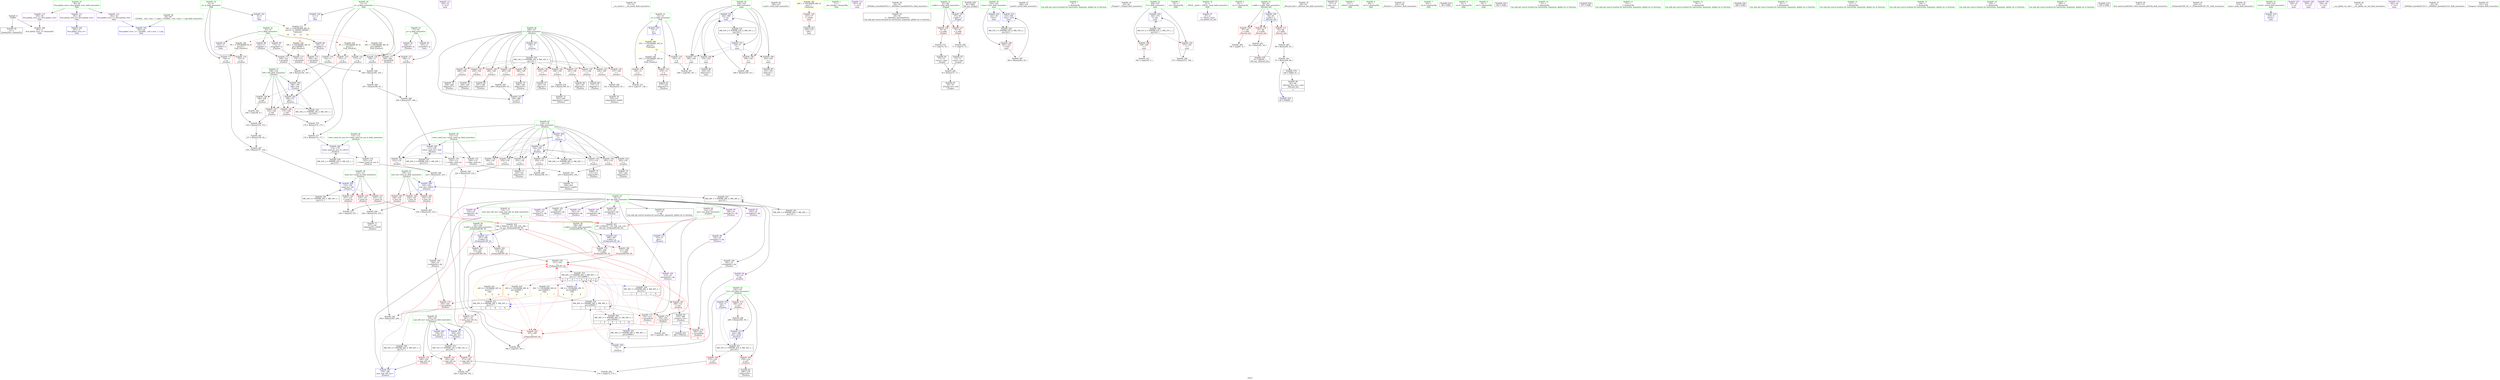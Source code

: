 digraph "SVFG" {
	label="SVFG";

	Node0x559292beba50 [shape=record,color=grey,label="{NodeID: 0\nNullPtr}"];
	Node0x559292beba50 -> Node0x559292c017e0[style=solid];
	Node0x559292beba50 -> Node0x559292c03ab0[style=solid];
	Node0x559292c10680 [shape=record,color=grey,label="{NodeID: 277\n178 = Binary(176, 177, )\n}"];
	Node0x559292c10680 -> Node0x559292c04300[style=solid];
	Node0x559292c038b0 [shape=record,color=blue,label="{NodeID: 194\n391\<--37\nllvm.global_ctors_0\<--\nGlob }"];
	Node0x559292c00200 [shape=record,color=purple,label="{NodeID: 111\n356\<--32\n\<--.str.4\nmain\n}"];
	Node0x559292bfec50 [shape=record,color=green,label="{NodeID: 28\n51\<--52\n__cxa_atexit\<--__cxa_atexit_field_insensitive\n}"];
	Node0x559292c13080 [shape=record,color=grey,label="{NodeID: 305\n186 = cmp(184, 185, )\n}"];
	Node0x559292c0beb0 [shape=record,color=blue,label="{NodeID: 222\n324\<--360\ni\<--inc\nmain\n}"];
	Node0x559292c0beb0 -> Node0x559292c09110[style=dashed];
	Node0x559292c0beb0 -> Node0x559292c091e0[style=dashed];
	Node0x559292c0beb0 -> Node0x559292c092b0[style=dashed];
	Node0x559292c0beb0 -> Node0x559292c09380[style=dashed];
	Node0x559292c0beb0 -> Node0x559292c0beb0[style=dashed];
	Node0x559292c0beb0 -> Node0x559292c23ac0[style=dashed];
	Node0x559292c06a10 [shape=record,color=red,label="{NodeID: 139\n188\<--106\n\<--i\n_Z5solvev\n}"];
	Node0x559292c06a10 -> Node0x559292c02160[style=solid];
	Node0x559292c014e0 [shape=record,color=green,label="{NodeID: 56\n336\<--337\nscanf\<--scanf_field_insensitive\n}"];
	Node0x559292c2f5e0 [shape=record,color=yellow,style=double,label="{NodeID: 416\n38V_6 = CSCHI(MR_38V_4)\npts\{220000 \}\nCS[]|{<s0>6|<s1>6|<s2>6}}"];
	Node0x559292c2f5e0:s0 -> Node0x559292c08dd0[style=dashed,color=red];
	Node0x559292c2f5e0:s1 -> Node0x559292c0bb70[style=dashed,color=red];
	Node0x559292c2f5e0:s2 -> Node0x559292c1fe90[style=dashed,color=red];
	Node0x559292c244c0 [shape=record,color=black,label="{NodeID: 333\nMR_12V_3 = PHI(MR_12V_4, MR_12V_2, )\npts\{105 \}\n}"];
	Node0x559292c244c0 -> Node0x559292c06460[style=dashed];
	Node0x559292c244c0 -> Node0x559292c06530[style=dashed];
	Node0x559292c244c0 -> Node0x559292c06600[style=dashed];
	Node0x559292c244c0 -> Node0x559292c0b5c0[style=dashed];
	Node0x559292c080d0 [shape=record,color=red,label="{NodeID: 167\n289\<--122\n\<--ans\n_Z5solvev\n}"];
	Node0x559292c080d0 -> Node0x559292c02bf0[style=solid];
	Node0x559292c02cc0 [shape=record,color=black,label="{NodeID: 84\n330\<--327\ncall\<--\nmain\n}"];
	Node0x559292bec0a0 [shape=record,color=green,label="{NodeID: 1\n7\<--1\n__dso_handle\<--dummyObj\nGlob }"];
	Node0x559292c10800 [shape=record,color=grey,label="{NodeID: 278\n200 = Binary(199, 93, )\n}"];
	Node0x559292c10800 -> Node0x559292c02300[style=solid];
	Node0x559292c039b0 [shape=record,color=blue,label="{NodeID: 195\n392\<--38\nllvm.global_ctors_1\<--_GLOBAL__sub_I_isea_1_1.cpp\nGlob }"];
	Node0x559292c002d0 [shape=record,color=purple,label="{NodeID: 112\n367\<--34\n\<--.str.5\nmain\n}"];
	Node0x559292bfed50 [shape=record,color=green,label="{NodeID: 29\n50\<--56\n_ZNSt8ios_base4InitD1Ev\<--_ZNSt8ios_base4InitD1Ev_field_insensitive\n}"];
	Node0x559292bfed50 -> Node0x559292c01ab0[style=solid];
	Node0x559292c13200 [shape=record,color=grey,label="{NodeID: 306\n71 = cmp(70, 72, )\n}"];
	Node0x559292c13200 -> Node0x559292c01bb0[style=solid];
	Node0x559292c0bf80 [shape=record,color=blue,label="{NodeID: 223\n322\<--364\nCase\<--inc8\nmain\n}"];
	Node0x559292c0bf80 -> Node0x559292c235c0[style=dashed];
	Node0x559292c06ae0 [shape=record,color=red,label="{NodeID: 140\n199\<--106\n\<--i\n_Z5solvev\n}"];
	Node0x559292c06ae0 -> Node0x559292c10800[style=solid];
	Node0x559292c015e0 [shape=record,color=green,label="{NodeID: 57\n369\<--370\nprintf\<--printf_field_insensitive\n}"];
	Node0x559292c2f740 [shape=record,color=yellow,style=double,label="{NodeID: 417\n38V_8 = CSCHI(MR_38V_7)\npts\{220000 \}\nCS[]|{<s0>8|<s1>8|<s2>8}}"];
	Node0x559292c2f740:s0 -> Node0x559292c08dd0[style=dashed,color=red];
	Node0x559292c2f740:s1 -> Node0x559292c0bb70[style=dashed,color=red];
	Node0x559292c2f740:s2 -> Node0x559292c1fe90[style=dashed,color=red];
	Node0x559292c251d0 [shape=record,color=black,label="{NodeID: 334\nMR_14V_3 = PHI(MR_14V_4, MR_14V_2, )\npts\{107 \}\n}"];
	Node0x559292c251d0 -> Node0x559292c066d0[style=dashed];
	Node0x559292c251d0 -> Node0x559292c067a0[style=dashed];
	Node0x559292c251d0 -> Node0x559292c06870[style=dashed];
	Node0x559292c251d0 -> Node0x559292c06940[style=dashed];
	Node0x559292c251d0 -> Node0x559292c06a10[style=dashed];
	Node0x559292c251d0 -> Node0x559292c06ae0[style=dashed];
	Node0x559292c251d0 -> Node0x559292c06bb0[style=dashed];
	Node0x559292c251d0 -> Node0x559292c06c80[style=dashed];
	Node0x559292c251d0 -> Node0x559292c06d50[style=dashed];
	Node0x559292c251d0 -> Node0x559292c06e20[style=dashed];
	Node0x559292c251d0 -> Node0x559292c06ef0[style=dashed];
	Node0x559292c251d0 -> Node0x559292c0b690[style=dashed];
	Node0x559292c081a0 [shape=record,color=red,label="{NodeID: 168\n272\<--124\n\<--j53\n_Z5solvev\n}"];
	Node0x559292c081a0 -> Node0x559292c13500[style=solid];
	Node0x559292c02d90 [shape=record,color=black,label="{NodeID: 85\n351\<--350\nidxprom\<--\nmain\n}"];
	Node0x559292bec330 [shape=record,color=green,label="{NodeID: 2\n9\<--1\n\<--dummyObj\nCan only get source location for instruction, argument, global var or function.}"];
	Node0x559292c10980 [shape=record,color=grey,label="{NodeID: 279\n205 = Binary(203, 204, )\n}"];
	Node0x559292c10980 -> Node0x559292c023d0[style=solid];
	Node0x559292c03ab0 [shape=record,color=blue, style = dotted,label="{NodeID: 196\n393\<--3\nllvm.global_ctors_2\<--dummyVal\nGlob }"];
	Node0x559292c003a0 [shape=record,color=purple,label="{NodeID: 113\n391\<--36\nllvm.global_ctors_0\<--llvm.global_ctors\nGlob }"];
	Node0x559292c003a0 -> Node0x559292c038b0[style=solid];
	Node0x559292bfee50 [shape=record,color=green,label="{NodeID: 30\n63\<--64\n_Z3sgnd\<--_Z3sgnd_field_insensitive\n}"];
	Node0x559292c13380 [shape=record,color=grey,label="{NodeID: 307\n348 = cmp(346, 347, )\n}"];
	Node0x559292c0c050 [shape=record,color=blue,label="{NodeID: 224\n320\<--373\nt\<--dec\nmain\n}"];
	Node0x559292c0c050 -> Node0x559292c230c0[style=dashed];
	Node0x559292c06bb0 [shape=record,color=red,label="{NodeID: 141\n208\<--106\n\<--i\n_Z5solvev\n}"];
	Node0x559292c06bb0 -> Node0x559292c024a0[style=solid];
	Node0x559292c016e0 [shape=record,color=green,label="{NodeID: 58\n38\<--387\n_GLOBAL__sub_I_isea_1_1.cpp\<--_GLOBAL__sub_I_isea_1_1.cpp_field_insensitive\n}"];
	Node0x559292c016e0 -> Node0x559292c039b0[style=solid];
	Node0x559292c252c0 [shape=record,color=black,label="{NodeID: 335\nMR_16V_2 = PHI(MR_16V_5, MR_16V_1, )\npts\{109 \}\n}"];
	Node0x559292c252c0 -> Node0x559292c03fc0[style=dashed];
	Node0x559292c08270 [shape=record,color=red,label="{NodeID: 169\n279\<--124\n\<--j53\n_Z5solvev\n}"];
	Node0x559292c08270 -> Node0x559292c02b20[style=solid];
	Node0x559292c02e60 [shape=record,color=black,label="{NodeID: 86\n354\<--353\nidxprom5\<--\nmain\n}"];
	Node0x559292bfd1a0 [shape=record,color=green,label="{NodeID: 3\n23\<--1\n.str\<--dummyObj\nGlob }"];
	Node0x559292c10b00 [shape=record,color=grey,label="{NodeID: 280\n156 = Binary(154, 155, )\n}"];
	Node0x559292c10b00 -> Node0x559292c10c80[style=solid];
	Node0x559292c03bb0 [shape=record,color=blue,label="{NodeID: 197\n67\<--66\nx.addr\<--x\n_Z3sgnd\n}"];
	Node0x559292c03bb0 -> Node0x559292c06050[style=dashed];
	Node0x559292c03bb0 -> Node0x559292c06120[style=dashed];
	Node0x559292c00470 [shape=record,color=purple,label="{NodeID: 114\n392\<--36\nllvm.global_ctors_1\<--llvm.global_ctors\nGlob }"];
	Node0x559292c00470 -> Node0x559292c039b0[style=solid];
	Node0x559292bfef50 [shape=record,color=green,label="{NodeID: 31\n67\<--68\nx.addr\<--x.addr_field_insensitive\n_Z3sgnd\n}"];
	Node0x559292bfef50 -> Node0x559292c06050[style=solid];
	Node0x559292bfef50 -> Node0x559292c06120[style=solid];
	Node0x559292bfef50 -> Node0x559292c03bb0[style=solid];
	Node0x559292c13500 [shape=record,color=grey,label="{NodeID: 308\n274 = cmp(272, 273, )\n}"];
	Node0x559292c06c80 [shape=record,color=red,label="{NodeID: 142\n230\<--106\n\<--i\n_Z5solvev\n}"];
	Node0x559292c06c80 -> Node0x559292c12180[style=solid];
	Node0x559292c017e0 [shape=record,color=black,label="{NodeID: 59\n2\<--3\ndummyVal\<--dummyVal\n}"];
	Node0x559292c257c0 [shape=record,color=black,label="{NodeID: 336\nMR_18V_2 = PHI(MR_18V_3, MR_18V_1, )\npts\{111 \}\n}"];
	Node0x559292c257c0 -> Node0x559292c04160[style=dashed];
	Node0x559292c08340 [shape=record,color=red,label="{NodeID: 170\n285\<--124\n\<--j53\n_Z5solvev\n}"];
	Node0x559292c08340 -> Node0x559292c12780[style=solid];
	Node0x559292c02f30 [shape=record,color=purple,label="{NodeID: 87\n47\<--4\n\<--_ZStL8__ioinit\n__cxx_global_var_init\n}"];
	Node0x559292bfd230 [shape=record,color=green,label="{NodeID: 4\n25\<--1\n.str.1\<--dummyObj\nGlob }"];
	Node0x559292c10c80 [shape=record,color=grey,label="{NodeID: 281\n157 = Binary(156, 93, )\n}"];
	Node0x559292c10c80 -> Node0x559292c11580[style=solid];
	Node0x559292c03c80 [shape=record,color=blue,label="{NodeID: 198\n84\<--83\nx.addr\<--x\n_Z9count_biti\n}"];
	Node0x559292c03c80 -> Node0x559292c061f0[style=dashed];
	Node0x559292c03c80 -> Node0x559292c062c0[style=dashed];
	Node0x559292c03c80 -> Node0x559292c06390[style=dashed];
	Node0x559292c056a0 [shape=record,color=purple,label="{NodeID: 115\n393\<--36\nllvm.global_ctors_2\<--llvm.global_ctors\nGlob }"];
	Node0x559292c056a0 -> Node0x559292c03ab0[style=solid];
	Node0x559292bff020 [shape=record,color=green,label="{NodeID: 32\n80\<--81\n_Z9count_biti\<--_Z9count_biti_field_insensitive\n}"];
	Node0x559292c13680 [shape=record,color=grey,label="{NodeID: 309\n88 = cmp(87, 9, )\n}"];
	Node0x559292c06d50 [shape=record,color=red,label="{NodeID: 143\n239\<--106\n\<--i\n_Z5solvev\n}"];
	Node0x559292c06d50 -> Node0x559292c027e0[style=solid];
	Node0x559292c018e0 [shape=record,color=black,label="{NodeID: 60\n317\<--9\nmain_ret\<--\nmain\n}"];
	Node0x559292c25cc0 [shape=record,color=black,label="{NodeID: 337\nMR_20V_2 = PHI(MR_20V_3, MR_20V_1, )\npts\{113 \}\n}"];
	Node0x559292c25cc0 -> Node0x559292c04230[style=dashed];
	Node0x559292c08410 [shape=record,color=red,label="{NodeID: 171\n144\<--143\n\<--arrayidx\n_Z5solvev\n}"];
	Node0x559292c08410 -> Node0x559292c10380[style=solid];
	Node0x559292c03000 [shape=record,color=purple,label="{NodeID: 88\n143\<--15\narrayidx\<--a\n_Z5solvev\n}"];
	Node0x559292c03000 -> Node0x559292c08410[style=solid];
	Node0x559292bfd2c0 [shape=record,color=green,label="{NodeID: 5\n27\<--1\nstdout\<--dummyObj\nGlob }"];
	Node0x559292c29900 [shape=record,color=yellow,style=double,label="{NodeID: 365\n46V_1 = ENCHI(MR_46V_0)\npts\{1 \}\nFun[main]}"];
	Node0x559292c29900 -> Node0x559292c05f80[style=dashed];
	Node0x559292c10e00 [shape=record,color=grey,label="{NodeID: 282\n250 = Binary(245, 249, )\n|{<s0>7}}"];
	Node0x559292c10e00:s0 -> Node0x559292c426b0[style=solid,color=red];
	Node0x559292c03d50 [shape=record,color=blue,label="{NodeID: 199\n132\<--9\n\<--\n_Z5solvev\n}"];
	Node0x559292c03d50 -> Node0x559292c217c0[style=dashed];
	Node0x559292c03d50 -> Node0x559292c22bc0[style=dashed];
	Node0x559292c05760 [shape=record,color=red,label="{NodeID: 116\n155\<--8\n\<--p\n_Z5solvev\n}"];
	Node0x559292c05760 -> Node0x559292c10b00[style=solid];
	Node0x559292bff120 [shape=record,color=green,label="{NodeID: 33\n84\<--85\nx.addr\<--x.addr_field_insensitive\n_Z9count_biti\n}"];
	Node0x559292bff120 -> Node0x559292c061f0[style=solid];
	Node0x559292bff120 -> Node0x559292c062c0[style=solid];
	Node0x559292bff120 -> Node0x559292c06390[style=solid];
	Node0x559292bff120 -> Node0x559292c03c80[style=solid];
	Node0x559292c13800 [shape=record,color=grey,label="{NodeID: 310\n75 = cmp(74, 76, )\n}"];
	Node0x559292c13800 -> Node0x559292c01c80[style=solid];
	Node0x559292c06e20 [shape=record,color=red,label="{NodeID: 144\n246\<--106\n\<--i\n_Z5solvev\n}"];
	Node0x559292c06e20 -> Node0x559292c02980[style=solid];
	Node0x559292c019b0 [shape=record,color=black,label="{NodeID: 61\n21\<--19\n\<--dp\nCan only get source location for instruction, argument, global var or function.}"];
	Node0x559292c261c0 [shape=record,color=black,label="{NodeID: 338\nMR_22V_2 = PHI(MR_22V_3, MR_22V_1, )\npts\{115 \}\n}"];
	Node0x559292c261c0 -> Node0x559292c04300[style=dashed];
	Node0x559292c084e0 [shape=record,color=red,label="{NodeID: 172\n164\<--163\n\<--arrayidx3\n_Z5solvev\n}"];
	Node0x559292c084e0 -> Node0x559292c11400[style=solid];
	Node0x559292c030d0 [shape=record,color=purple,label="{NodeID: 89\n163\<--15\narrayidx3\<--a\n_Z5solvev\n}"];
	Node0x559292c030d0 -> Node0x559292c084e0[style=solid];
	Node0x559292bfd350 [shape=record,color=green,label="{NodeID: 6\n28\<--1\n.str.2\<--dummyObj\nGlob }"];
	Node0x559292c29a10 [shape=record,color=yellow,style=double,label="{NodeID: 366\n10V_1 = ENCHI(MR_10V_0)\npts\{14 \}\nFun[main]|{|<s1>14}}"];
	Node0x559292c29a10 -> Node0x559292c05eb0[style=dashed];
	Node0x559292c29a10:s1 -> Node0x559292c287d0[style=dashed,color=red];
	Node0x559292c10f80 [shape=record,color=grey,label="{NodeID: 283\n96 = Binary(95, 93, )\n}"];
	Node0x559292c10f80 -> Node0x559292c12a80[style=solid];
	Node0x559292c03e20 [shape=record,color=blue,label="{NodeID: 200\n104\<--93\nmax_left_tm\<--\n_Z5solvev\n}"];
	Node0x559292c03e20 -> Node0x559292c244c0[style=dashed];
	Node0x559292c05830 [shape=record,color=red,label="{NodeID: 117\n158\<--8\n\<--p\n_Z5solvev\n}"];
	Node0x559292c05830 -> Node0x559292c11580[style=solid];
	Node0x559292bff1f0 [shape=record,color=green,label="{NodeID: 34\n101\<--102\n_Z5solvev\<--_Z5solvev_field_insensitive\n}"];
	Node0x559292c13980 [shape=record,color=grey,label="{NodeID: 311\n139 = cmp(137, 138, )\n}"];
	Node0x559292c06ef0 [shape=record,color=red,label="{NodeID: 145\n265\<--106\n\<--i\n_Z5solvev\n}"];
	Node0x559292c06ef0 -> Node0x559292c11e80[style=solid];
	Node0x559292c01ab0 [shape=record,color=black,label="{NodeID: 62\n49\<--50\n\<--_ZNSt8ios_base4InitD1Ev\nCan only get source location for instruction, argument, global var or function.}"];
	Node0x559292c266c0 [shape=record,color=black,label="{NodeID: 339\nMR_24V_2 = PHI(MR_24V_4, MR_24V_1, )\npts\{117 \}\n}"];
	Node0x559292c266c0 -> Node0x559292c043d0[style=dashed];
	Node0x559292c085b0 [shape=record,color=red,label="{NodeID: 173\n174\<--173\n\<--arrayidx8\n_Z5solvev\n}"];
	Node0x559292c085b0 -> Node0x559292c10500[style=solid];
	Node0x559292c031a0 [shape=record,color=purple,label="{NodeID: 90\n173\<--15\narrayidx8\<--a\n_Z5solvev\n}"];
	Node0x559292c031a0 -> Node0x559292c085b0[style=solid];
	Node0x559292bfdb90 [shape=record,color=green,label="{NodeID: 7\n30\<--1\n.str.3\<--dummyObj\nGlob }"];
	Node0x559292c11100 [shape=record,color=grey,label="{NodeID: 284\n167 = Binary(166, 93, )\n}"];
	Node0x559292c11100 -> Node0x559292c11880[style=solid];
	Node0x559292c03ef0 [shape=record,color=blue,label="{NodeID: 201\n106\<--9\ni\<--\n_Z5solvev\n}"];
	Node0x559292c03ef0 -> Node0x559292c251d0[style=dashed];
	Node0x559292c05900 [shape=record,color=red,label="{NodeID: 118\n145\<--11\n\<--q\n_Z5solvev\n}"];
	Node0x559292c05900 -> Node0x559292c10380[style=solid];
	Node0x559292bff2f0 [shape=record,color=green,label="{NodeID: 35\n104\<--105\nmax_left_tm\<--max_left_tm_field_insensitive\n_Z5solvev\n}"];
	Node0x559292bff2f0 -> Node0x559292c06460[style=solid];
	Node0x559292bff2f0 -> Node0x559292c06530[style=solid];
	Node0x559292bff2f0 -> Node0x559292c06600[style=solid];
	Node0x559292bff2f0 -> Node0x559292c03e20[style=solid];
	Node0x559292bff2f0 -> Node0x559292c0b5c0[style=solid];
	Node0x559292c13b00 [shape=record,color=grey,label="{NodeID: 312\n340 = cmp(339, 9, )\n}"];
	Node0x559292c06fc0 [shape=record,color=red,label="{NodeID: 146\n148\<--108\n\<--left\n_Z5solvev\n}"];
	Node0x559292c06fc0 -> Node0x559292c12c00[style=solid];
	Node0x559292c01bb0 [shape=record,color=black,label="{NodeID: 63\n73\<--71\nconv\<--cmp\n_Z3sgnd\n}"];
	Node0x559292c01bb0 -> Node0x559292c11a00[style=solid];
	Node0x559292c40f60 [shape=record,color=black,label="{NodeID: 423\n48 = PHI()\n}"];
	Node0x559292c26bc0 [shape=record,color=black,label="{NodeID: 340\nMR_26V_2 = PHI(MR_26V_4, MR_26V_1, )\npts\{119 \}\n}"];
	Node0x559292c26bc0 -> Node0x559292c044a0[style=dashed];
	Node0x559292c08680 [shape=record,color=red,label="{NodeID: 174\n194\<--193\n\<--arrayidx17\n_Z5solvev\n}"];
	Node0x559292c08680 -> Node0x559292c12d80[style=solid];
	Node0x559292c03270 [shape=record,color=purple,label="{NodeID: 91\n352\<--15\narrayidx\<--a\nmain\n}"];
	Node0x559292bfdc20 [shape=record,color=green,label="{NodeID: 8\n32\<--1\n.str.4\<--dummyObj\nGlob }"];
	Node0x559292c11280 [shape=record,color=grey,label="{NodeID: 285\n254 = Binary(252, 253, )\n|{<s0>8}}"];
	Node0x559292c11280:s0 -> Node0x559292c426b0[style=solid,color=red];
	Node0x559292c03fc0 [shape=record,color=blue,label="{NodeID: 202\n108\<--146\nleft\<--rem\n_Z5solvev\n}"];
	Node0x559292c03fc0 -> Node0x559292c06fc0[style=dashed];
	Node0x559292c03fc0 -> Node0x559292c07090[style=dashed];
	Node0x559292c03fc0 -> Node0x559292c07160[style=dashed];
	Node0x559292c03fc0 -> Node0x559292c04090[style=dashed];
	Node0x559292c03fc0 -> Node0x559292c252c0[style=dashed];
	Node0x559292c059d0 [shape=record,color=red,label="{NodeID: 119\n151\<--11\n\<--q\n_Z5solvev\n}"];
	Node0x559292c059d0 -> Node0x559292c04090[style=solid];
	Node0x559292bff3c0 [shape=record,color=green,label="{NodeID: 36\n106\<--107\ni\<--i_field_insensitive\n_Z5solvev\n}"];
	Node0x559292bff3c0 -> Node0x559292c066d0[style=solid];
	Node0x559292bff3c0 -> Node0x559292c067a0[style=solid];
	Node0x559292bff3c0 -> Node0x559292c06870[style=solid];
	Node0x559292bff3c0 -> Node0x559292c06940[style=solid];
	Node0x559292bff3c0 -> Node0x559292c06a10[style=solid];
	Node0x559292bff3c0 -> Node0x559292c06ae0[style=solid];
	Node0x559292bff3c0 -> Node0x559292c06bb0[style=solid];
	Node0x559292bff3c0 -> Node0x559292c06c80[style=solid];
	Node0x559292bff3c0 -> Node0x559292c06d50[style=solid];
	Node0x559292bff3c0 -> Node0x559292c06e20[style=solid];
	Node0x559292bff3c0 -> Node0x559292c06ef0[style=solid];
	Node0x559292bff3c0 -> Node0x559292c03ef0[style=solid];
	Node0x559292bff3c0 -> Node0x559292c0b690[style=solid];
	Node0x559292c13c80 [shape=record,color=grey,label="{NodeID: 313\n228 = cmp(226, 227, )\n}"];
	Node0x559292c07090 [shape=record,color=red,label="{NodeID: 147\n154\<--108\n\<--left\n_Z5solvev\n}"];
	Node0x559292c07090 -> Node0x559292c10b00[style=solid];
	Node0x559292c01c80 [shape=record,color=black,label="{NodeID: 64\n77\<--75\nconv2\<--cmp1\n_Z3sgnd\n}"];
	Node0x559292c01c80 -> Node0x559292c11a00[style=solid];
	Node0x559292c41a00 [shape=record,color=black,label="{NodeID: 424\n94 = PHI(82, )\n}"];
	Node0x559292c41a00 -> Node0x559292c12a80[style=solid];
	Node0x559292c270c0 [shape=record,color=black,label="{NodeID: 341\nMR_28V_2 = PHI(MR_28V_3, MR_28V_1, )\npts\{121 \}\n}"];
	Node0x559292c270c0 -> Node0x559292c212c0[style=dashed];
	Node0x559292c08750 [shape=record,color=red,label="{NodeID: 175\n214\<--213\n\<--arrayidx30\n_Z5solvev\n|{<s0>5}}"];
	Node0x559292c08750:s0 -> Node0x559292c426b0[style=solid,color=red];
	Node0x559292c03340 [shape=record,color=purple,label="{NodeID: 92\n248\<--17\narrayidx46\<--g\n_Z5solvev\n}"];
	Node0x559292c03340 -> Node0x559292c088f0[style=solid];
	Node0x559292bfdcb0 [shape=record,color=green,label="{NodeID: 9\n34\<--1\n.str.5\<--dummyObj\nGlob }"];
	Node0x559292c11400 [shape=record,color=grey,label="{NodeID: 286\n166 = Binary(164, 165, )\n}"];
	Node0x559292c11400 -> Node0x559292c11100[style=solid];
	Node0x559292c04090 [shape=record,color=blue,label="{NodeID: 203\n108\<--151\nleft\<--\n_Z5solvev\n}"];
	Node0x559292c04090 -> Node0x559292c07090[style=dashed];
	Node0x559292c04090 -> Node0x559292c07160[style=dashed];
	Node0x559292c04090 -> Node0x559292c252c0[style=dashed];
	Node0x559292c05aa0 [shape=record,color=red,label="{NodeID: 120\n165\<--11\n\<--q\n_Z5solvev\n}"];
	Node0x559292c05aa0 -> Node0x559292c11400[style=solid];
	Node0x559292bff490 [shape=record,color=green,label="{NodeID: 37\n108\<--109\nleft\<--left_field_insensitive\n_Z5solvev\n}"];
	Node0x559292bff490 -> Node0x559292c06fc0[style=solid];
	Node0x559292bff490 -> Node0x559292c07090[style=solid];
	Node0x559292bff490 -> Node0x559292c07160[style=solid];
	Node0x559292bff490 -> Node0x559292c03fc0[style=solid];
	Node0x559292bff490 -> Node0x559292c04090[style=solid];
	Node0x559292c07160 [shape=record,color=red,label="{NodeID: 148\n175\<--108\n\<--left\n_Z5solvev\n}"];
	Node0x559292c07160 -> Node0x559292c10500[style=solid];
	Node0x559292c01d50 [shape=record,color=black,label="{NodeID: 65\n65\<--78\n_Z3sgnd_ret\<--sub\n_Z3sgnd\n}"];
	Node0x559292c41bf0 [shape=record,color=black,label="{NodeID: 425\n343 = PHI()\n}"];
	Node0x559292c08820 [shape=record,color=red,label="{NodeID: 176\n245\<--244\n\<--arrayidx44\n_Z5solvev\n}"];
	Node0x559292c08820 -> Node0x559292c10e00[style=solid];
	Node0x559292c03410 [shape=record,color=purple,label="{NodeID: 93\n355\<--17\narrayidx6\<--g\nmain\n}"];
	Node0x559292bfdd40 [shape=record,color=green,label="{NodeID: 10\n37\<--1\n\<--dummyObj\nCan only get source location for instruction, argument, global var or function.}"];
	Node0x559292c11580 [shape=record,color=grey,label="{NodeID: 287\n159 = Binary(157, 158, )\n}"];
	Node0x559292c11580 -> Node0x559292c04160[style=solid];
	Node0x559292c04160 [shape=record,color=blue,label="{NodeID: 204\n110\<--159\nneed_tm\<--div\n_Z5solvev\n}"];
	Node0x559292c04160 -> Node0x559292c07230[style=dashed];
	Node0x559292c04160 -> Node0x559292c07300[style=dashed];
	Node0x559292c04160 -> Node0x559292c073d0[style=dashed];
	Node0x559292c04160 -> Node0x559292c257c0[style=dashed];
	Node0x559292c05b70 [shape=record,color=red,label="{NodeID: 121\n168\<--11\n\<--q\n_Z5solvev\n}"];
	Node0x559292c05b70 -> Node0x559292c11880[style=solid];
	Node0x559292bff560 [shape=record,color=green,label="{NodeID: 38\n110\<--111\nneed_tm\<--need_tm_field_insensitive\n_Z5solvev\n}"];
	Node0x559292bff560 -> Node0x559292c07230[style=solid];
	Node0x559292bff560 -> Node0x559292c07300[style=solid];
	Node0x559292bff560 -> Node0x559292c073d0[style=solid];
	Node0x559292bff560 -> Node0x559292c04160[style=solid];
	Node0x559292c07230 [shape=record,color=red,label="{NodeID: 149\n227\<--110\n\<--need_tm\n_Z5solvev\n}"];
	Node0x559292c07230 -> Node0x559292c13c80[style=solid];
	Node0x559292c01e20 [shape=record,color=black,label="{NodeID: 66\n82\<--99\n_Z9count_biti_ret\<--cond\n_Z9count_biti\n|{<s0>3}}"];
	Node0x559292c01e20:s0 -> Node0x559292c41a00[style=solid,color=blue];
	Node0x559292c41cc0 [shape=record,color=black,label="{NodeID: 426\n357 = PHI()\n}"];
	Node0x559292c088f0 [shape=record,color=red,label="{NodeID: 177\n249\<--248\n\<--arrayidx46\n_Z5solvev\n}"];
	Node0x559292c088f0 -> Node0x559292c10e00[style=solid];
	Node0x559292c034e0 [shape=record,color=purple,label="{NodeID: 94\n132\<--19\n\<--dp\n_Z5solvev\n}"];
	Node0x559292c034e0 -> Node0x559292c03d50[style=solid];
	Node0x559292bfddd0 [shape=record,color=green,label="{NodeID: 11\n72\<--1\n\<--dummyObj\nCan only get source location for instruction, argument, global var or function.}"];
	Node0x559292c11700 [shape=record,color=grey,label="{NodeID: 288\n259 = Binary(258, 93, )\n}"];
	Node0x559292c11700 -> Node0x559292c0b530[style=solid];
	Node0x559292c04230 [shape=record,color=blue,label="{NodeID: 205\n112\<--169\ntower_need_tm\<--div6\n_Z5solvev\n}"];
	Node0x559292c04230 -> Node0x559292c074a0[style=dashed];
	Node0x559292c04230 -> Node0x559292c07570[style=dashed];
	Node0x559292c04230 -> Node0x559292c25cc0[style=dashed];
	Node0x559292c05c40 [shape=record,color=red,label="{NodeID: 122\n177\<--11\n\<--q\n_Z5solvev\n}"];
	Node0x559292c05c40 -> Node0x559292c10680[style=solid];
	Node0x559292bff630 [shape=record,color=green,label="{NodeID: 39\n112\<--113\ntower_need_tm\<--tower_need_tm_field_insensitive\n_Z5solvev\n}"];
	Node0x559292bff630 -> Node0x559292c074a0[style=solid];
	Node0x559292bff630 -> Node0x559292c07570[style=solid];
	Node0x559292bff630 -> Node0x559292c04230[style=solid];
	Node0x559292c07300 [shape=record,color=red,label="{NodeID: 150\n235\<--110\n\<--need_tm\n_Z5solvev\n}"];
	Node0x559292c07300 -> Node0x559292c12900[style=solid];
	Node0x559292c01ef0 [shape=record,color=black,label="{NodeID: 67\n142\<--141\nidxprom\<--\n_Z5solvev\n}"];
	Node0x559292c41d90 [shape=record,color=black,label="{NodeID: 427\n366 = PHI(103, )\n}"];
	Node0x559292c285e0 [shape=record,color=yellow,style=double,label="{NodeID: 344\n6V_1 = ENCHI(MR_6V_0)\npts\{10 \}\nFun[_Z5solvev]}"];
	Node0x559292c285e0 -> Node0x559292c05760[style=dashed];
	Node0x559292c285e0 -> Node0x559292c05830[style=dashed];
	Node0x559292c089c0 [shape=record,color=red,label="{NodeID: 178\n282\<--281\n\<--arrayidx60\n_Z5solvev\n|{<s0>9}}"];
	Node0x559292c089c0:s0 -> Node0x559292c426b0[style=solid,color=red];
	Node0x559292c035b0 [shape=record,color=purple,label="{NodeID: 95\n190\<--19\narrayidx15\<--dp\n_Z5solvev\n}"];
	Node0x559292bfde60 [shape=record,color=green,label="{NodeID: 12\n76\<--1\n\<--dummyObj\nCan only get source location for instruction, argument, global var or function.}"];
	Node0x559292c29f50 [shape=record,color=yellow,style=double,label="{NodeID: 372\n58V_1 = ENCHI(MR_58V_0)\npts\{10 12 160000 180000 \}\nFun[main]|{<s0>14|<s1>14|<s2>14|<s3>14}}"];
	Node0x559292c29f50:s0 -> Node0x559292c285e0[style=dashed,color=red];
	Node0x559292c29f50:s1 -> Node0x559292c286f0[style=dashed,color=red];
	Node0x559292c29f50:s2 -> Node0x559292c29250[style=dashed,color=red];
	Node0x559292c29f50:s3 -> Node0x559292c29330[style=dashed,color=red];
	Node0x559292c11880 [shape=record,color=grey,label="{NodeID: 289\n169 = Binary(167, 168, )\n}"];
	Node0x559292c11880 -> Node0x559292c04230[style=solid];
	Node0x559292c04300 [shape=record,color=blue,label="{NodeID: 206\n114\<--178\ntower_need_tm_non_lt\<--div10\n_Z5solvev\n}"];
	Node0x559292c04300 -> Node0x559292c07640[style=dashed];
	Node0x559292c04300 -> Node0x559292c261c0[style=dashed];
	Node0x559292c05d10 [shape=record,color=red,label="{NodeID: 123\n138\<--13\n\<--n\n_Z5solvev\n}"];
	Node0x559292c05d10 -> Node0x559292c13980[style=solid];
	Node0x559292bff700 [shape=record,color=green,label="{NodeID: 40\n114\<--115\ntower_need_tm_non_lt\<--tower_need_tm_non_lt_field_insensitive\n_Z5solvev\n}"];
	Node0x559292bff700 -> Node0x559292c07640[style=solid];
	Node0x559292bff700 -> Node0x559292c04300[style=solid];
	Node0x559292c073d0 [shape=record,color=red,label="{NodeID: 151\n253\<--110\n\<--need_tm\n_Z5solvev\n}"];
	Node0x559292c073d0 -> Node0x559292c11280[style=solid];
	Node0x559292c01fc0 [shape=record,color=black,label="{NodeID: 68\n162\<--161\nidxprom2\<--\n_Z5solvev\n}"];
	Node0x559292c41ef0 [shape=record,color=black,label="{NodeID: 428\n368 = PHI()\n}"];
	Node0x559292c286f0 [shape=record,color=yellow,style=double,label="{NodeID: 345\n8V_1 = ENCHI(MR_8V_0)\npts\{12 \}\nFun[_Z5solvev]}"];
	Node0x559292c286f0 -> Node0x559292c05900[style=dashed];
	Node0x559292c286f0 -> Node0x559292c059d0[style=dashed];
	Node0x559292c286f0 -> Node0x559292c05aa0[style=dashed];
	Node0x559292c286f0 -> Node0x559292c05b70[style=dashed];
	Node0x559292c286f0 -> Node0x559292c05c40[style=dashed];
	Node0x559292c08a90 [shape=record,color=red,label="{NodeID: 179\n306\<--299\n\<--a.addr\n_Z5ckmaxIiEvRT_S0_\n}"];
	Node0x559292c08a90 -> Node0x559292c08dd0[style=solid];
	Node0x559292c005f0 [shape=record,color=purple,label="{NodeID: 96\n193\<--19\narrayidx17\<--dp\n_Z5solvev\n}"];
	Node0x559292c005f0 -> Node0x559292c08680[style=solid];
	Node0x559292bfdef0 [shape=record,color=green,label="{NodeID: 13\n93\<--1\n\<--dummyObj\nCan only get source location for instruction, argument, global var or function.}"];
	Node0x559292c11a00 [shape=record,color=grey,label="{NodeID: 290\n78 = Binary(73, 77, )\n}"];
	Node0x559292c11a00 -> Node0x559292c01d50[style=solid];
	Node0x559292c043d0 [shape=record,color=blue,label="{NodeID: 207\n116\<--180\nnext_max_left_tm\<--\n_Z5solvev\n}"];
	Node0x559292c043d0 -> Node0x559292c208c0[style=dashed];
	Node0x559292c05de0 [shape=record,color=red,label="{NodeID: 124\n276\<--13\n\<--n\n_Z5solvev\n}"];
	Node0x559292c05de0 -> Node0x559292c02a50[style=solid];
	Node0x559292bff7d0 [shape=record,color=green,label="{NodeID: 41\n116\<--117\nnext_max_left_tm\<--next_max_left_tm_field_insensitive\n_Z5solvev\n|{|<s2>6|<s3>8}}"];
	Node0x559292bff7d0 -> Node0x559292c07710[style=solid];
	Node0x559292bff7d0 -> Node0x559292c043d0[style=solid];
	Node0x559292bff7d0:s2 -> Node0x559292c42230[style=solid,color=red];
	Node0x559292bff7d0:s3 -> Node0x559292c42230[style=solid,color=red];
	Node0x559292c074a0 [shape=record,color=red,label="{NodeID: 152\n204\<--112\n\<--tower_need_tm\n_Z5solvev\n}"];
	Node0x559292c074a0 -> Node0x559292c10980[style=solid];
	Node0x559292c02090 [shape=record,color=black,label="{NodeID: 69\n172\<--171\nidxprom7\<--\n_Z5solvev\n}"];
	Node0x559292c41fc0 [shape=record,color=black,label="{NodeID: 429\n66 = PHI()\n0th arg _Z3sgnd }"];
	Node0x559292c41fc0 -> Node0x559292c03bb0[style=solid];
	Node0x559292c287d0 [shape=record,color=yellow,style=double,label="{NodeID: 346\n10V_1 = ENCHI(MR_10V_0)\npts\{14 \}\nFun[_Z5solvev]}"];
	Node0x559292c287d0 -> Node0x559292c05d10[style=dashed];
	Node0x559292c287d0 -> Node0x559292c05de0[style=dashed];
	Node0x559292c08b60 [shape=record,color=red,label="{NodeID: 180\n311\<--299\n\<--a.addr\n_Z5ckmaxIiEvRT_S0_\n}"];
	Node0x559292c08b60 -> Node0x559292c0bb70[style=solid];
	Node0x559292c006c0 [shape=record,color=purple,label="{NodeID: 97\n202\<--19\narrayidx23\<--dp\n_Z5solvev\n}"];
	Node0x559292bfdf80 [shape=record,color=green,label="{NodeID: 14\n127\<--1\n\<--dummyObj\nCan only get source location for instruction, argument, global var or function.}"];
	Node0x559292c11b80 [shape=record,color=grey,label="{NodeID: 291\n92 = Binary(91, 93, )\n|{<s0>3}}"];
	Node0x559292c11b80:s0 -> Node0x559292c42090[style=solid,color=red];
	Node0x559292c044a0 [shape=record,color=blue,label="{NodeID: 208\n118\<--9\nj\<--\n_Z5solvev\n}"];
	Node0x559292c044a0 -> Node0x559292c077e0[style=dashed];
	Node0x559292c044a0 -> Node0x559292c078b0[style=dashed];
	Node0x559292c044a0 -> Node0x559292c07980[style=dashed];
	Node0x559292c044a0 -> Node0x559292c07a50[style=dashed];
	Node0x559292c044a0 -> Node0x559292c07b20[style=dashed];
	Node0x559292c044a0 -> Node0x559292c07bf0[style=dashed];
	Node0x559292c044a0 -> Node0x559292c07cc0[style=dashed];
	Node0x559292c044a0 -> Node0x559292c07d90[style=dashed];
	Node0x559292c044a0 -> Node0x559292c0b530[style=dashed];
	Node0x559292c044a0 -> Node0x559292c26bc0[style=dashed];
	Node0x559292c05eb0 [shape=record,color=red,label="{NodeID: 125\n347\<--13\n\<--n\nmain\n}"];
	Node0x559292c05eb0 -> Node0x559292c13380[style=solid];
	Node0x559292bff8a0 [shape=record,color=green,label="{NodeID: 42\n118\<--119\nj\<--j_field_insensitive\n_Z5solvev\n}"];
	Node0x559292bff8a0 -> Node0x559292c077e0[style=solid];
	Node0x559292bff8a0 -> Node0x559292c078b0[style=solid];
	Node0x559292bff8a0 -> Node0x559292c07980[style=solid];
	Node0x559292bff8a0 -> Node0x559292c07a50[style=solid];
	Node0x559292bff8a0 -> Node0x559292c07b20[style=solid];
	Node0x559292bff8a0 -> Node0x559292c07bf0[style=solid];
	Node0x559292bff8a0 -> Node0x559292c07cc0[style=solid];
	Node0x559292bff8a0 -> Node0x559292c07d90[style=solid];
	Node0x559292bff8a0 -> Node0x559292c044a0[style=solid];
	Node0x559292bff8a0 -> Node0x559292c0b530[style=solid];
	Node0x559292c1fe90 [shape=record,color=black,label="{NodeID: 319\nMR_44V_3 = PHI(MR_44V_2, MR_44V_1, )\npts\{117 123 220000 \}\n|{<s0>5|<s1>6|<s2>6|<s3>7|<s4>8|<s5>8|<s6>9|<s7>9}}"];
	Node0x559292c1fe90:s0 -> Node0x559292c2f5e0[style=dashed,color=blue];
	Node0x559292c1fe90:s1 -> Node0x559292c0b410[style=dashed,color=blue];
	Node0x559292c1fe90:s2 -> Node0x559292c2f500[style=dashed,color=blue];
	Node0x559292c1fe90:s3 -> Node0x559292c2f740[style=dashed,color=blue];
	Node0x559292c1fe90:s4 -> Node0x559292c208c0[style=dashed,color=blue];
	Node0x559292c1fe90:s5 -> Node0x559292c217c0[style=dashed,color=blue];
	Node0x559292c1fe90:s6 -> Node0x559292c221c0[style=dashed,color=blue];
	Node0x559292c1fe90:s7 -> Node0x559292c22bc0[style=dashed,color=blue];
	Node0x559292c07570 [shape=record,color=red,label="{NodeID: 153\n219\<--112\n\<--tower_need_tm\n_Z5solvev\n}"];
	Node0x559292c07570 -> Node0x559292c11d00[style=solid];
	Node0x559292c02160 [shape=record,color=black,label="{NodeID: 70\n189\<--188\nidxprom14\<--\n_Z5solvev\n}"];
	Node0x559292c42090 [shape=record,color=black,label="{NodeID: 430\n83 = PHI(92, )\n0th arg _Z9count_biti }"];
	Node0x559292c42090 -> Node0x559292c03c80[style=solid];
	Node0x559292c08c30 [shape=record,color=red,label="{NodeID: 181\n305\<--301\n\<--b.addr\n_Z5ckmaxIiEvRT_S0_\n}"];
	Node0x559292c08c30 -> Node0x559292c12f00[style=solid];
	Node0x559292c00790 [shape=record,color=purple,label="{NodeID: 98\n207\<--19\narrayidx26\<--dp\n_Z5solvev\n|{<s0>5}}"];
	Node0x559292c00790:s0 -> Node0x559292c42230[style=solid,color=red];
	Node0x559292bfe010 [shape=record,color=green,label="{NodeID: 15\n128\<--1\n\<--dummyObj\nCan only get source location for instruction, argument, global var or function.}"];
	Node0x559292c11d00 [shape=record,color=grey,label="{NodeID: 292\n220 = Binary(218, 219, )\n|{<s0>6}}"];
	Node0x559292c11d00:s0 -> Node0x559292c426b0[style=solid,color=red];
	Node0x559292c04570 [shape=record,color=blue,label="{NodeID: 209\n120\<--224\nfree_tm\<--add32\n_Z5solvev\n}"];
	Node0x559292c04570 -> Node0x559292c07e60[style=dashed];
	Node0x559292c04570 -> Node0x559292c07f30[style=dashed];
	Node0x559292c04570 -> Node0x559292c08000[style=dashed];
	Node0x559292c04570 -> Node0x559292c212c0[style=dashed];
	Node0x559292c05f80 [shape=record,color=red,label="{NodeID: 126\n327\<--27\n\<--stdout\nmain\n}"];
	Node0x559292c05f80 -> Node0x559292c02cc0[style=solid];
	Node0x559292bff970 [shape=record,color=green,label="{NodeID: 43\n120\<--121\nfree_tm\<--free_tm_field_insensitive\n_Z5solvev\n}"];
	Node0x559292bff970 -> Node0x559292c07e60[style=solid];
	Node0x559292bff970 -> Node0x559292c07f30[style=solid];
	Node0x559292bff970 -> Node0x559292c08000[style=solid];
	Node0x559292bff970 -> Node0x559292c04570[style=solid];
	Node0x559292c07640 [shape=record,color=red,label="{NodeID: 154\n223\<--114\n\<--tower_need_tm_non_lt\n_Z5solvev\n}"];
	Node0x559292c07640 -> Node0x559292c12300[style=solid];
	Node0x559292c02230 [shape=record,color=black,label="{NodeID: 71\n192\<--191\nidxprom16\<--\n_Z5solvev\n}"];
	Node0x559292c42230 [shape=record,color=black,label="{NodeID: 431\n297 = PHI(207, 116, 238, 116, 122, )\n0th arg _Z5ckmaxIiEvRT_S0_ }"];
	Node0x559292c42230 -> Node0x559292c0b9d0[style=solid];
	Node0x559292c08d00 [shape=record,color=red,label="{NodeID: 182\n310\<--301\n\<--b.addr\n_Z5ckmaxIiEvRT_S0_\n}"];
	Node0x559292c08d00 -> Node0x559292c0bb70[style=solid];
	Node0x559292c00860 [shape=record,color=purple,label="{NodeID: 99\n210\<--19\narrayidx28\<--dp\n_Z5solvev\n}"];
	Node0x559292bfe0e0 [shape=record,color=green,label="{NodeID: 16\n129\<--1\n\<--dummyObj\nCan only get source location for instruction, argument, global var or function.}"];
	Node0x559292c11e80 [shape=record,color=grey,label="{NodeID: 293\n266 = Binary(265, 93, )\n}"];
	Node0x559292c11e80 -> Node0x559292c0b690[style=solid];
	Node0x559292c0b530 [shape=record,color=blue,label="{NodeID: 210\n118\<--259\nj\<--inc\n_Z5solvev\n}"];
	Node0x559292c0b530 -> Node0x559292c077e0[style=dashed];
	Node0x559292c0b530 -> Node0x559292c078b0[style=dashed];
	Node0x559292c0b530 -> Node0x559292c07980[style=dashed];
	Node0x559292c0b530 -> Node0x559292c07a50[style=dashed];
	Node0x559292c0b530 -> Node0x559292c07b20[style=dashed];
	Node0x559292c0b530 -> Node0x559292c07bf0[style=dashed];
	Node0x559292c0b530 -> Node0x559292c07cc0[style=dashed];
	Node0x559292c0b530 -> Node0x559292c07d90[style=dashed];
	Node0x559292c0b530 -> Node0x559292c0b530[style=dashed];
	Node0x559292c0b530 -> Node0x559292c26bc0[style=dashed];
	Node0x559292c06050 [shape=record,color=red,label="{NodeID: 127\n70\<--67\n\<--x.addr\n_Z3sgnd\n}"];
	Node0x559292c06050 -> Node0x559292c13200[style=solid];
	Node0x559292bffa40 [shape=record,color=green,label="{NodeID: 44\n122\<--123\nans\<--ans_field_insensitive\n_Z5solvev\n|{|<s2>9}}"];
	Node0x559292bffa40 -> Node0x559292c080d0[style=solid];
	Node0x559292bffa40 -> Node0x559292c0b760[style=solid];
	Node0x559292bffa40:s2 -> Node0x559292c42230[style=solid,color=red];
	Node0x559292c208c0 [shape=record,color=black,label="{NodeID: 321\nMR_24V_4 = PHI(MR_24V_5, MR_24V_3, )\npts\{117 \}\n|{|<s3>6|<s4>6|<s5>6}}"];
	Node0x559292c208c0 -> Node0x559292c07710[style=dashed];
	Node0x559292c208c0 -> Node0x559292c208c0[style=dashed];
	Node0x559292c208c0 -> Node0x559292c266c0[style=dashed];
	Node0x559292c208c0:s3 -> Node0x559292c08dd0[style=dashed,color=red];
	Node0x559292c208c0:s4 -> Node0x559292c0bb70[style=dashed,color=red];
	Node0x559292c208c0:s5 -> Node0x559292c1fe90[style=dashed,color=red];
	Node0x559292c07710 [shape=record,color=red,label="{NodeID: 155\n262\<--116\n\<--next_max_left_tm\n_Z5solvev\n}"];
	Node0x559292c07710 -> Node0x559292c0b5c0[style=solid];
	Node0x559292c02300 [shape=record,color=black,label="{NodeID: 72\n201\<--200\nidxprom22\<--add21\n_Z5solvev\n}"];
	Node0x559292c426b0 [shape=record,color=black,label="{NodeID: 432\n298 = PHI(214, 220, 250, 254, 282, )\n1st arg _Z5ckmaxIiEvRT_S0_ }"];
	Node0x559292c426b0 -> Node0x559292c0baa0[style=solid];
	Node0x559292c08dd0 [shape=record,color=red,label="{NodeID: 183\n307\<--306\n\<--\n_Z5ckmaxIiEvRT_S0_\n}"];
	Node0x559292c08dd0 -> Node0x559292c12f00[style=solid];
	Node0x559292c00930 [shape=record,color=purple,label="{NodeID: 100\n213\<--19\narrayidx30\<--dp\n_Z5solvev\n}"];
	Node0x559292c00930 -> Node0x559292c08750[style=solid];
	Node0x559292bfe1b0 [shape=record,color=green,label="{NodeID: 17\n196\<--1\n\<--dummyObj\nCan only get source location for instruction, argument, global var or function.}"];
	Node0x559292c12000 [shape=record,color=grey,label="{NodeID: 294\n373 = Binary(372, 196, )\n}"];
	Node0x559292c12000 -> Node0x559292c0c050[style=solid];
	Node0x559292c0b5c0 [shape=record,color=blue,label="{NodeID: 211\n104\<--262\nmax_left_tm\<--\n_Z5solvev\n}"];
	Node0x559292c0b5c0 -> Node0x559292c244c0[style=dashed];
	Node0x559292c06120 [shape=record,color=red,label="{NodeID: 128\n74\<--67\n\<--x.addr\n_Z3sgnd\n}"];
	Node0x559292c06120 -> Node0x559292c13800[style=solid];
	Node0x559292bffb10 [shape=record,color=green,label="{NodeID: 45\n124\<--125\nj53\<--j53_field_insensitive\n_Z5solvev\n}"];
	Node0x559292bffb10 -> Node0x559292c081a0[style=solid];
	Node0x559292bffb10 -> Node0x559292c08270[style=solid];
	Node0x559292bffb10 -> Node0x559292c08340[style=solid];
	Node0x559292bffb10 -> Node0x559292c0b830[style=solid];
	Node0x559292bffb10 -> Node0x559292c0b900[style=solid];
	Node0x559292c077e0 [shape=record,color=red,label="{NodeID: 156\n184\<--118\n\<--j\n_Z5solvev\n}"];
	Node0x559292c077e0 -> Node0x559292c13080[style=solid];
	Node0x559292c023d0 [shape=record,color=black,label="{NodeID: 73\n206\<--205\nidxprom25\<--add24\n_Z5solvev\n}"];
	Node0x559292c42be0 [shape=record,color=black,label="{NodeID: 433\n335 = PHI()\n}"];
	Node0x559292c08ea0 [shape=record,color=red,label="{NodeID: 184\n339\<--320\n\<--t\nmain\n}"];
	Node0x559292c08ea0 -> Node0x559292c13b00[style=solid];
	Node0x559292c00a00 [shape=record,color=purple,label="{NodeID: 101\n233\<--19\narrayidx37\<--dp\n_Z5solvev\n}"];
	Node0x559292bfe280 [shape=record,color=green,label="{NodeID: 18\n4\<--6\n_ZStL8__ioinit\<--_ZStL8__ioinit_field_insensitive\nGlob }"];
	Node0x559292bfe280 -> Node0x559292c02f30[style=solid];
	Node0x559292c12180 [shape=record,color=grey,label="{NodeID: 295\n231 = Binary(230, 93, )\n}"];
	Node0x559292c12180 -> Node0x559292c02640[style=solid];
	Node0x559292c0b690 [shape=record,color=blue,label="{NodeID: 212\n106\<--266\ni\<--inc51\n_Z5solvev\n}"];
	Node0x559292c0b690 -> Node0x559292c251d0[style=dashed];
	Node0x559292c061f0 [shape=record,color=red,label="{NodeID: 129\n87\<--84\n\<--x.addr\n_Z9count_biti\n}"];
	Node0x559292c061f0 -> Node0x559292c13680[style=solid];
	Node0x559292bffbe0 [shape=record,color=green,label="{NodeID: 46\n130\<--131\nllvm.memset.p0i8.i64\<--llvm.memset.p0i8.i64_field_insensitive\n}"];
	Node0x559292c212c0 [shape=record,color=black,label="{NodeID: 323\nMR_28V_3 = PHI(MR_28V_4, MR_28V_2, )\npts\{121 \}\n}"];
	Node0x559292c212c0 -> Node0x559292c04570[style=dashed];
	Node0x559292c212c0 -> Node0x559292c212c0[style=dashed];
	Node0x559292c212c0 -> Node0x559292c270c0[style=dashed];
	Node0x559292c078b0 [shape=record,color=red,label="{NodeID: 157\n191\<--118\n\<--j\n_Z5solvev\n}"];
	Node0x559292c078b0 -> Node0x559292c02230[style=solid];
	Node0x559292c024a0 [shape=record,color=black,label="{NodeID: 74\n209\<--208\nidxprom27\<--\n_Z5solvev\n}"];
	Node0x559292c08f70 [shape=record,color=red,label="{NodeID: 185\n372\<--320\n\<--t\nmain\n}"];
	Node0x559292c08f70 -> Node0x559292c12000[style=solid];
	Node0x559292c00ad0 [shape=record,color=purple,label="{NodeID: 102\n238\<--19\narrayidx40\<--dp\n_Z5solvev\n|{<s0>7}}"];
	Node0x559292c00ad0:s0 -> Node0x559292c42230[style=solid,color=red];
	Node0x559292bfe350 [shape=record,color=green,label="{NodeID: 19\n8\<--10\np\<--p_field_insensitive\nGlob }"];
	Node0x559292bfe350 -> Node0x559292c05760[style=solid];
	Node0x559292bfe350 -> Node0x559292c05830[style=solid];
	Node0x559292bfe350 -> Node0x559292c09450[style=solid];
	Node0x559292c12300 [shape=record,color=grey,label="{NodeID: 296\n224 = Binary(222, 223, )\n}"];
	Node0x559292c12300 -> Node0x559292c04570[style=solid];
	Node0x559292c0b760 [shape=record,color=blue,label="{NodeID: 213\n122\<--9\nans\<--\n_Z5solvev\n}"];
	Node0x559292c0b760 -> Node0x559292c221c0[style=dashed];
	Node0x559292c062c0 [shape=record,color=red,label="{NodeID: 130\n91\<--84\n\<--x.addr\n_Z9count_biti\n}"];
	Node0x559292c062c0 -> Node0x559292c11b80[style=solid];
	Node0x559292bffce0 [shape=record,color=green,label="{NodeID: 47\n216\<--217\n_Z5ckmaxIiEvRT_S0_\<--_Z5ckmaxIiEvRT_S0__field_insensitive\n}"];
	Node0x559292c217c0 [shape=record,color=black,label="{NodeID: 324\nMR_38V_4 = PHI(MR_38V_5, MR_38V_3, )\npts\{220000 \}\n|{|<s4>5|<s5>5|<s6>5}}"];
	Node0x559292c217c0 -> Node0x559292c08680[style=dashed];
	Node0x559292c217c0 -> Node0x559292c08750[style=dashed];
	Node0x559292c217c0 -> Node0x559292c217c0[style=dashed];
	Node0x559292c217c0 -> Node0x559292c22bc0[style=dashed];
	Node0x559292c217c0:s4 -> Node0x559292c08dd0[style=dashed,color=red];
	Node0x559292c217c0:s5 -> Node0x559292c0bb70[style=dashed,color=red];
	Node0x559292c217c0:s6 -> Node0x559292c1fe90[style=dashed,color=red];
	Node0x559292c07980 [shape=record,color=red,label="{NodeID: 158\n203\<--118\n\<--j\n_Z5solvev\n}"];
	Node0x559292c07980 -> Node0x559292c10980[style=solid];
	Node0x559292c02570 [shape=record,color=black,label="{NodeID: 75\n212\<--211\nidxprom29\<--\n_Z5solvev\n}"];
	Node0x559292c09040 [shape=record,color=red,label="{NodeID: 186\n363\<--322\n\<--Case\nmain\n}"];
	Node0x559292c09040 -> Node0x559292c12480[style=solid];
	Node0x559292c00ba0 [shape=record,color=purple,label="{NodeID: 103\n241\<--19\narrayidx42\<--dp\n_Z5solvev\n}"];
	Node0x559292bfe450 [shape=record,color=green,label="{NodeID: 20\n11\<--12\nq\<--q_field_insensitive\nGlob }"];
	Node0x559292bfe450 -> Node0x559292c05900[style=solid];
	Node0x559292bfe450 -> Node0x559292c059d0[style=solid];
	Node0x559292bfe450 -> Node0x559292c05aa0[style=solid];
	Node0x559292bfe450 -> Node0x559292c05b70[style=solid];
	Node0x559292bfe450 -> Node0x559292c05c40[style=solid];
	Node0x559292bfe450 -> Node0x559292c036b0[style=solid];
	Node0x559292c12480 [shape=record,color=grey,label="{NodeID: 297\n364 = Binary(363, 93, )\n}"];
	Node0x559292c12480 -> Node0x559292c0bf80[style=solid];
	Node0x559292c0b830 [shape=record,color=blue,label="{NodeID: 214\n124\<--9\nj53\<--\n_Z5solvev\n}"];
	Node0x559292c0b830 -> Node0x559292c226c0[style=dashed];
	Node0x559292c06390 [shape=record,color=red,label="{NodeID: 131\n95\<--84\n\<--x.addr\n_Z9count_biti\n}"];
	Node0x559292c06390 -> Node0x559292c10f80[style=solid];
	Node0x559292c00e00 [shape=record,color=green,label="{NodeID: 48\n299\<--300\na.addr\<--a.addr_field_insensitive\n_Z5ckmaxIiEvRT_S0_\n}"];
	Node0x559292c00e00 -> Node0x559292c08a90[style=solid];
	Node0x559292c00e00 -> Node0x559292c08b60[style=solid];
	Node0x559292c00e00 -> Node0x559292c0b9d0[style=solid];
	Node0x559292c07a50 [shape=record,color=red,label="{NodeID: 159\n211\<--118\n\<--j\n_Z5solvev\n}"];
	Node0x559292c07a50 -> Node0x559292c02570[style=solid];
	Node0x559292c02640 [shape=record,color=black,label="{NodeID: 76\n232\<--231\nidxprom36\<--add35\n_Z5solvev\n}"];
	Node0x559292c09110 [shape=record,color=red,label="{NodeID: 187\n346\<--324\n\<--i\nmain\n}"];
	Node0x559292c09110 -> Node0x559292c13380[style=solid];
	Node0x559292c00c70 [shape=record,color=purple,label="{NodeID: 104\n244\<--19\narrayidx44\<--dp\n_Z5solvev\n}"];
	Node0x559292c00c70 -> Node0x559292c08820[style=solid];
	Node0x559292bfe550 [shape=record,color=green,label="{NodeID: 21\n13\<--14\nn\<--n_field_insensitive\nGlob }"];
	Node0x559292bfe550 -> Node0x559292c05d10[style=solid];
	Node0x559292bfe550 -> Node0x559292c05de0[style=solid];
	Node0x559292bfe550 -> Node0x559292c05eb0[style=solid];
	Node0x559292bfe550 -> Node0x559292c037b0[style=solid];
	Node0x559292c12600 [shape=record,color=grey,label="{NodeID: 298\n360 = Binary(359, 93, )\n}"];
	Node0x559292c12600 -> Node0x559292c0beb0[style=solid];
	Node0x559292c0b900 [shape=record,color=blue,label="{NodeID: 215\n124\<--286\nj53\<--inc62\n_Z5solvev\n}"];
	Node0x559292c0b900 -> Node0x559292c226c0[style=dashed];
	Node0x559292c06460 [shape=record,color=red,label="{NodeID: 132\n180\<--104\n\<--max_left_tm\n_Z5solvev\n}"];
	Node0x559292c06460 -> Node0x559292c043d0[style=solid];
	Node0x559292c00ed0 [shape=record,color=green,label="{NodeID: 49\n301\<--302\nb.addr\<--b.addr_field_insensitive\n_Z5ckmaxIiEvRT_S0_\n}"];
	Node0x559292c00ed0 -> Node0x559292c08c30[style=solid];
	Node0x559292c00ed0 -> Node0x559292c08d00[style=solid];
	Node0x559292c00ed0 -> Node0x559292c0baa0[style=solid];
	Node0x559292c221c0 [shape=record,color=black,label="{NodeID: 326\nMR_30V_3 = PHI(MR_30V_4, MR_30V_2, )\npts\{123 \}\n|{|<s1>9|<s2>9|<s3>9}}"];
	Node0x559292c221c0 -> Node0x559292c080d0[style=dashed];
	Node0x559292c221c0:s1 -> Node0x559292c08dd0[style=dashed,color=red];
	Node0x559292c221c0:s2 -> Node0x559292c0bb70[style=dashed,color=red];
	Node0x559292c221c0:s3 -> Node0x559292c1fe90[style=dashed,color=red];
	Node0x559292c07b20 [shape=record,color=red,label="{NodeID: 160\n218\<--118\n\<--j\n_Z5solvev\n}"];
	Node0x559292c07b20 -> Node0x559292c11d00[style=solid];
	Node0x559292c02710 [shape=record,color=black,label="{NodeID: 77\n237\<--236\nidxprom39\<--sub38\n_Z5solvev\n}"];
	Node0x559292c091e0 [shape=record,color=red,label="{NodeID: 188\n350\<--324\n\<--i\nmain\n}"];
	Node0x559292c091e0 -> Node0x559292c02d90[style=solid];
	Node0x559292c00d40 [shape=record,color=purple,label="{NodeID: 105\n278\<--19\narrayidx58\<--dp\n_Z5solvev\n}"];
	Node0x559292bfe650 [shape=record,color=green,label="{NodeID: 22\n15\<--16\na\<--a_field_insensitive\nGlob }"];
	Node0x559292bfe650 -> Node0x559292c03000[style=solid];
	Node0x559292bfe650 -> Node0x559292c030d0[style=solid];
	Node0x559292bfe650 -> Node0x559292c031a0[style=solid];
	Node0x559292bfe650 -> Node0x559292c03270[style=solid];
	Node0x559292c12780 [shape=record,color=grey,label="{NodeID: 299\n286 = Binary(285, 93, )\n}"];
	Node0x559292c12780 -> Node0x559292c0b900[style=solid];
	Node0x559292c0b9d0 [shape=record,color=blue,label="{NodeID: 216\n299\<--297\na.addr\<--a\n_Z5ckmaxIiEvRT_S0_\n}"];
	Node0x559292c0b9d0 -> Node0x559292c08a90[style=dashed];
	Node0x559292c0b9d0 -> Node0x559292c08b60[style=dashed];
	Node0x559292c06530 [shape=record,color=red,label="{NodeID: 133\n185\<--104\n\<--max_left_tm\n_Z5solvev\n}"];
	Node0x559292c06530 -> Node0x559292c13080[style=solid];
	Node0x559292c00fa0 [shape=record,color=green,label="{NodeID: 50\n315\<--316\nmain\<--main_field_insensitive\n}"];
	Node0x559292c226c0 [shape=record,color=black,label="{NodeID: 327\nMR_32V_3 = PHI(MR_32V_4, MR_32V_2, )\npts\{125 \}\n}"];
	Node0x559292c226c0 -> Node0x559292c081a0[style=dashed];
	Node0x559292c226c0 -> Node0x559292c08270[style=dashed];
	Node0x559292c226c0 -> Node0x559292c08340[style=dashed];
	Node0x559292c226c0 -> Node0x559292c0b900[style=dashed];
	Node0x559292c07bf0 [shape=record,color=red,label="{NodeID: 161\n222\<--118\n\<--j\n_Z5solvev\n}"];
	Node0x559292c07bf0 -> Node0x559292c12300[style=solid];
	Node0x559292c027e0 [shape=record,color=black,label="{NodeID: 78\n240\<--239\nidxprom41\<--\n_Z5solvev\n}"];
	Node0x559292c092b0 [shape=record,color=red,label="{NodeID: 189\n353\<--324\n\<--i\nmain\n}"];
	Node0x559292c092b0 -> Node0x559292c02e60[style=solid];
	Node0x559292bffdf0 [shape=record,color=purple,label="{NodeID: 106\n281\<--19\narrayidx60\<--dp\n_Z5solvev\n}"];
	Node0x559292bffdf0 -> Node0x559292c089c0[style=solid];
	Node0x559292bfe750 [shape=record,color=green,label="{NodeID: 23\n17\<--18\ng\<--g_field_insensitive\nGlob }"];
	Node0x559292bfe750 -> Node0x559292c03340[style=solid];
	Node0x559292bfe750 -> Node0x559292c03410[style=solid];
	Node0x559292c12900 [shape=record,color=grey,label="{NodeID: 300\n236 = Binary(234, 235, )\n}"];
	Node0x559292c12900 -> Node0x559292c02710[style=solid];
	Node0x559292c0baa0 [shape=record,color=blue,label="{NodeID: 217\n301\<--298\nb.addr\<--b\n_Z5ckmaxIiEvRT_S0_\n}"];
	Node0x559292c0baa0 -> Node0x559292c08c30[style=dashed];
	Node0x559292c0baa0 -> Node0x559292c08d00[style=dashed];
	Node0x559292c06600 [shape=record,color=red,label="{NodeID: 134\n273\<--104\n\<--max_left_tm\n_Z5solvev\n}"];
	Node0x559292c06600 -> Node0x559292c13500[style=solid];
	Node0x559292c010a0 [shape=record,color=green,label="{NodeID: 51\n318\<--319\nretval\<--retval_field_insensitive\nmain\n}"];
	Node0x559292c010a0 -> Node0x559292c0bc40[style=solid];
	Node0x559292c22bc0 [shape=record,color=black,label="{NodeID: 328\nMR_38V_11 = PHI(MR_38V_12, MR_38V_3, )\npts\{220000 \}\n|{|<s1>9|<s2>9|<s3>9|<s4>14}}"];
	Node0x559292c22bc0 -> Node0x559292c089c0[style=dashed];
	Node0x559292c22bc0:s1 -> Node0x559292c08dd0[style=dashed,color=red];
	Node0x559292c22bc0:s2 -> Node0x559292c0bb70[style=dashed,color=red];
	Node0x559292c22bc0:s3 -> Node0x559292c1fe90[style=dashed,color=red];
	Node0x559292c22bc0:s4 -> Node0x559292c23fc0[style=dashed,color=blue];
	Node0x559292c07cc0 [shape=record,color=red,label="{NodeID: 162\n242\<--118\n\<--j\n_Z5solvev\n}"];
	Node0x559292c07cc0 -> Node0x559292c028b0[style=solid];
	Node0x559292c028b0 [shape=record,color=black,label="{NodeID: 79\n243\<--242\nidxprom43\<--\n_Z5solvev\n}"];
	Node0x559292c09380 [shape=record,color=red,label="{NodeID: 190\n359\<--324\n\<--i\nmain\n}"];
	Node0x559292c09380 -> Node0x559292c12600[style=solid];
	Node0x559292bffec0 [shape=record,color=purple,label="{NodeID: 107\n328\<--23\n\<--.str\nmain\n}"];
	Node0x559292bfe850 [shape=record,color=green,label="{NodeID: 24\n19\<--22\ndp\<--dp_field_insensitive\nGlob }"];
	Node0x559292bfe850 -> Node0x559292c019b0[style=solid];
	Node0x559292bfe850 -> Node0x559292c034e0[style=solid];
	Node0x559292bfe850 -> Node0x559292c035b0[style=solid];
	Node0x559292bfe850 -> Node0x559292c005f0[style=solid];
	Node0x559292bfe850 -> Node0x559292c006c0[style=solid];
	Node0x559292bfe850 -> Node0x559292c00790[style=solid];
	Node0x559292bfe850 -> Node0x559292c00860[style=solid];
	Node0x559292bfe850 -> Node0x559292c00930[style=solid];
	Node0x559292bfe850 -> Node0x559292c00a00[style=solid];
	Node0x559292bfe850 -> Node0x559292c00ad0[style=solid];
	Node0x559292bfe850 -> Node0x559292c00ba0[style=solid];
	Node0x559292bfe850 -> Node0x559292c00c70[style=solid];
	Node0x559292bfe850 -> Node0x559292c00d40[style=solid];
	Node0x559292bfe850 -> Node0x559292bffdf0[style=solid];
	Node0x559292c12a80 [shape=record,color=grey,label="{NodeID: 301\n97 = Binary(94, 96, )\n}"];
	Node0x559292c12a80 -> Node0x559292c0fe20[style=solid];
	Node0x559292c0bb70 [shape=record,color=blue,label="{NodeID: 218\n311\<--310\n\<--\n_Z5ckmaxIiEvRT_S0_\n}"];
	Node0x559292c0bb70 -> Node0x559292c1fe90[style=dashed];
	Node0x559292c066d0 [shape=record,color=red,label="{NodeID: 135\n137\<--106\n\<--i\n_Z5solvev\n}"];
	Node0x559292c066d0 -> Node0x559292c13980[style=solid];
	Node0x559292c01170 [shape=record,color=green,label="{NodeID: 52\n320\<--321\nt\<--t_field_insensitive\nmain\n}"];
	Node0x559292c01170 -> Node0x559292c08ea0[style=solid];
	Node0x559292c01170 -> Node0x559292c08f70[style=solid];
	Node0x559292c01170 -> Node0x559292c0c050[style=solid];
	Node0x559292c230c0 [shape=record,color=black,label="{NodeID: 329\nMR_51V_2 = PHI(MR_51V_3, MR_51V_1, )\npts\{321 \}\n}"];
	Node0x559292c230c0 -> Node0x559292c08ea0[style=dashed];
	Node0x559292c230c0 -> Node0x559292c08f70[style=dashed];
	Node0x559292c230c0 -> Node0x559292c0c050[style=dashed];
	Node0x559292c07d90 [shape=record,color=red,label="{NodeID: 163\n258\<--118\n\<--j\n_Z5solvev\n}"];
	Node0x559292c07d90 -> Node0x559292c11700[style=solid];
	Node0x559292c02980 [shape=record,color=black,label="{NodeID: 80\n247\<--246\nidxprom45\<--\n_Z5solvev\n}"];
	Node0x559292c0fe20 [shape=record,color=black,label="{NodeID: 274\n99 = PHI(9, 97, )\n}"];
	Node0x559292c0fe20 -> Node0x559292c01e20[style=solid];
	Node0x559292c09450 [shape=record,color=blue,label="{NodeID: 191\n8\<--9\np\<--\nGlob }"];
	Node0x559292c09450 -> Node0x559292c29f50[style=dashed];
	Node0x559292bfff90 [shape=record,color=purple,label="{NodeID: 108\n329\<--25\n\<--.str.1\nmain\n}"];
	Node0x559292bfe950 [shape=record,color=green,label="{NodeID: 25\n36\<--40\nllvm.global_ctors\<--llvm.global_ctors_field_insensitive\nGlob }"];
	Node0x559292bfe950 -> Node0x559292c003a0[style=solid];
	Node0x559292bfe950 -> Node0x559292c00470[style=solid];
	Node0x559292bfe950 -> Node0x559292c056a0[style=solid];
	Node0x559292c12c00 [shape=record,color=grey,label="{NodeID: 302\n149 = cmp(148, 9, )\n}"];
	Node0x559292c0bc40 [shape=record,color=blue,label="{NodeID: 219\n318\<--9\nretval\<--\nmain\n}"];
	Node0x559292c067a0 [shape=record,color=red,label="{NodeID: 136\n141\<--106\n\<--i\n_Z5solvev\n}"];
	Node0x559292c067a0 -> Node0x559292c01ef0[style=solid];
	Node0x559292c01240 [shape=record,color=green,label="{NodeID: 53\n322\<--323\nCase\<--Case_field_insensitive\nmain\n}"];
	Node0x559292c01240 -> Node0x559292c09040[style=solid];
	Node0x559292c01240 -> Node0x559292c0bd10[style=solid];
	Node0x559292c01240 -> Node0x559292c0bf80[style=solid];
	Node0x559292c235c0 [shape=record,color=black,label="{NodeID: 330\nMR_53V_3 = PHI(MR_53V_4, MR_53V_2, )\npts\{323 \}\n}"];
	Node0x559292c235c0 -> Node0x559292c09040[style=dashed];
	Node0x559292c235c0 -> Node0x559292c0bf80[style=dashed];
	Node0x559292c07e60 [shape=record,color=red,label="{NodeID: 164\n226\<--120\n\<--free_tm\n_Z5solvev\n}"];
	Node0x559292c07e60 -> Node0x559292c13c80[style=solid];
	Node0x559292c02a50 [shape=record,color=black,label="{NodeID: 81\n277\<--276\nidxprom57\<--\n_Z5solvev\n}"];
	Node0x559292c29250 [shape=record,color=yellow,style=double,label="{NodeID: 358\n34V_1 = ENCHI(MR_34V_0)\npts\{160000 \}\nFun[_Z5solvev]}"];
	Node0x559292c29250 -> Node0x559292c08410[style=dashed];
	Node0x559292c29250 -> Node0x559292c084e0[style=dashed];
	Node0x559292c29250 -> Node0x559292c085b0[style=dashed];
	Node0x559292c10380 [shape=record,color=grey,label="{NodeID: 275\n146 = Binary(144, 145, )\n}"];
	Node0x559292c10380 -> Node0x559292c03fc0[style=solid];
	Node0x559292c036b0 [shape=record,color=blue,label="{NodeID: 192\n11\<--9\nq\<--\nGlob }"];
	Node0x559292c036b0 -> Node0x559292c29f50[style=dashed];
	Node0x559292c00060 [shape=record,color=purple,label="{NodeID: 109\n334\<--28\n\<--.str.2\nmain\n}"];
	Node0x559292bfea50 [shape=record,color=green,label="{NodeID: 26\n41\<--42\n__cxx_global_var_init\<--__cxx_global_var_init_field_insensitive\n}"];
	Node0x559292c12d80 [shape=record,color=grey,label="{NodeID: 303\n195 = cmp(194, 196, )\n}"];
	Node0x559292c0bd10 [shape=record,color=blue,label="{NodeID: 220\n322\<--93\nCase\<--\nmain\n}"];
	Node0x559292c0bd10 -> Node0x559292c235c0[style=dashed];
	Node0x559292c06870 [shape=record,color=red,label="{NodeID: 137\n161\<--106\n\<--i\n_Z5solvev\n}"];
	Node0x559292c06870 -> Node0x559292c01fc0[style=solid];
	Node0x559292c01310 [shape=record,color=green,label="{NodeID: 54\n324\<--325\ni\<--i_field_insensitive\nmain\n}"];
	Node0x559292c01310 -> Node0x559292c09110[style=solid];
	Node0x559292c01310 -> Node0x559292c091e0[style=solid];
	Node0x559292c01310 -> Node0x559292c092b0[style=solid];
	Node0x559292c01310 -> Node0x559292c09380[style=solid];
	Node0x559292c01310 -> Node0x559292c0bde0[style=solid];
	Node0x559292c01310 -> Node0x559292c0beb0[style=solid];
	Node0x559292c0b410 [shape=record,color=yellow,style=double,label="{NodeID: 414\n24V_6 = CSCHI(MR_24V_4)\npts\{117 \}\nCS[]|{|<s1>8|<s2>8|<s3>8}}"];
	Node0x559292c0b410 -> Node0x559292c208c0[style=dashed];
	Node0x559292c0b410:s1 -> Node0x559292c08dd0[style=dashed,color=red];
	Node0x559292c0b410:s2 -> Node0x559292c0bb70[style=dashed,color=red];
	Node0x559292c0b410:s3 -> Node0x559292c1fe90[style=dashed,color=red];
	Node0x559292c23ac0 [shape=record,color=black,label="{NodeID: 331\nMR_55V_2 = PHI(MR_55V_4, MR_55V_1, )\npts\{325 \}\n}"];
	Node0x559292c23ac0 -> Node0x559292c0bde0[style=dashed];
	Node0x559292c07f30 [shape=record,color=red,label="{NodeID: 165\n234\<--120\n\<--free_tm\n_Z5solvev\n}"];
	Node0x559292c07f30 -> Node0x559292c12900[style=solid];
	Node0x559292c02b20 [shape=record,color=black,label="{NodeID: 82\n280\<--279\nidxprom59\<--\n_Z5solvev\n}"];
	Node0x559292c29330 [shape=record,color=yellow,style=double,label="{NodeID: 359\n36V_1 = ENCHI(MR_36V_0)\npts\{180000 \}\nFun[_Z5solvev]}"];
	Node0x559292c29330 -> Node0x559292c088f0[style=dashed];
	Node0x559292c10500 [shape=record,color=grey,label="{NodeID: 276\n176 = Binary(174, 175, )\n}"];
	Node0x559292c10500 -> Node0x559292c10680[style=solid];
	Node0x559292c037b0 [shape=record,color=blue,label="{NodeID: 193\n13\<--9\nn\<--\nGlob }"];
	Node0x559292c037b0 -> Node0x559292c29a10[style=dashed];
	Node0x559292c00130 [shape=record,color=purple,label="{NodeID: 110\n342\<--30\n\<--.str.3\nmain\n}"];
	Node0x559292bfeb50 [shape=record,color=green,label="{NodeID: 27\n45\<--46\n_ZNSt8ios_base4InitC1Ev\<--_ZNSt8ios_base4InitC1Ev_field_insensitive\n}"];
	Node0x559292c12f00 [shape=record,color=grey,label="{NodeID: 304\n308 = cmp(305, 307, )\n}"];
	Node0x559292c0bde0 [shape=record,color=blue,label="{NodeID: 221\n324\<--9\ni\<--\nmain\n}"];
	Node0x559292c0bde0 -> Node0x559292c09110[style=dashed];
	Node0x559292c0bde0 -> Node0x559292c091e0[style=dashed];
	Node0x559292c0bde0 -> Node0x559292c092b0[style=dashed];
	Node0x559292c0bde0 -> Node0x559292c09380[style=dashed];
	Node0x559292c0bde0 -> Node0x559292c0beb0[style=dashed];
	Node0x559292c0bde0 -> Node0x559292c23ac0[style=dashed];
	Node0x559292c06940 [shape=record,color=red,label="{NodeID: 138\n171\<--106\n\<--i\n_Z5solvev\n}"];
	Node0x559292c06940 -> Node0x559292c02090[style=solid];
	Node0x559292c013e0 [shape=record,color=green,label="{NodeID: 55\n331\<--332\nfreopen\<--freopen_field_insensitive\n}"];
	Node0x559292c2f500 [shape=record,color=yellow,style=double,label="{NodeID: 415\n38V_7 = CSCHI(MR_38V_6)\npts\{220000 \}\nCS[]|{|<s2>7|<s3>7|<s4>7}}"];
	Node0x559292c2f500 -> Node0x559292c08820[style=dashed];
	Node0x559292c2f500 -> Node0x559292c217c0[style=dashed];
	Node0x559292c2f500:s2 -> Node0x559292c08dd0[style=dashed,color=red];
	Node0x559292c2f500:s3 -> Node0x559292c0bb70[style=dashed,color=red];
	Node0x559292c2f500:s4 -> Node0x559292c1fe90[style=dashed,color=red];
	Node0x559292c23fc0 [shape=record,color=black,label="{NodeID: 332\nMR_38V_2 = PHI(MR_38V_3, MR_38V_1, )\npts\{220000 \}\n|{<s0>14}}"];
	Node0x559292c23fc0:s0 -> Node0x559292c03d50[style=dashed,color=red];
	Node0x559292c08000 [shape=record,color=red,label="{NodeID: 166\n252\<--120\n\<--free_tm\n_Z5solvev\n}"];
	Node0x559292c08000 -> Node0x559292c11280[style=solid];
	Node0x559292c02bf0 [shape=record,color=black,label="{NodeID: 83\n103\<--289\n_Z5solvev_ret\<--\n_Z5solvev\n|{<s0>14}}"];
	Node0x559292c02bf0:s0 -> Node0x559292c41d90[style=solid,color=blue];
}
